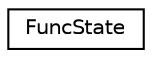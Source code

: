 digraph "Graphical Class Hierarchy"
{
 // LATEX_PDF_SIZE
  edge [fontname="Helvetica",fontsize="10",labelfontname="Helvetica",labelfontsize="10"];
  node [fontname="Helvetica",fontsize="10",shape=record];
  rankdir="LR";
  Node0 [label="FuncState",height=0.2,width=0.4,color="black", fillcolor="white", style="filled",URL="$struct_func_state.html",tooltip=" "];
}
